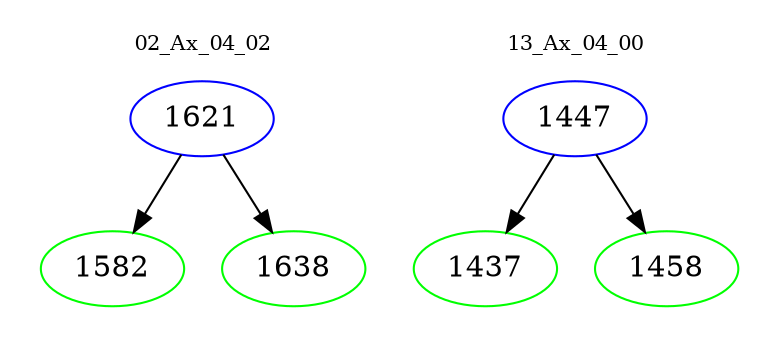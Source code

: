 digraph{
subgraph cluster_0 {
color = white
label = "02_Ax_04_02";
fontsize=10;
T0_1621 [label="1621", color="blue"]
T0_1621 -> T0_1582 [color="black"]
T0_1582 [label="1582", color="green"]
T0_1621 -> T0_1638 [color="black"]
T0_1638 [label="1638", color="green"]
}
subgraph cluster_1 {
color = white
label = "13_Ax_04_00";
fontsize=10;
T1_1447 [label="1447", color="blue"]
T1_1447 -> T1_1437 [color="black"]
T1_1437 [label="1437", color="green"]
T1_1447 -> T1_1458 [color="black"]
T1_1458 [label="1458", color="green"]
}
}
